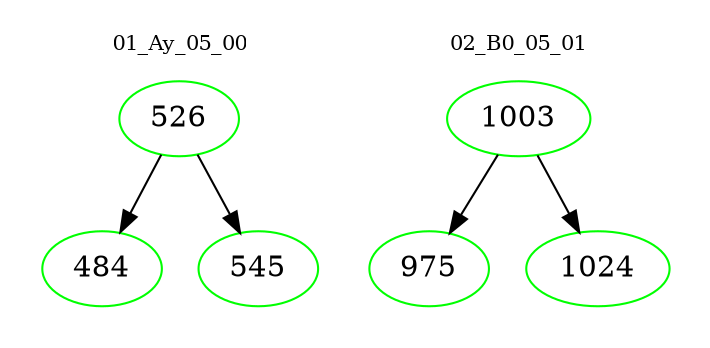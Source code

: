 digraph{
subgraph cluster_0 {
color = white
label = "01_Ay_05_00";
fontsize=10;
T0_526 [label="526", color="green"]
T0_526 -> T0_484 [color="black"]
T0_484 [label="484", color="green"]
T0_526 -> T0_545 [color="black"]
T0_545 [label="545", color="green"]
}
subgraph cluster_1 {
color = white
label = "02_B0_05_01";
fontsize=10;
T1_1003 [label="1003", color="green"]
T1_1003 -> T1_975 [color="black"]
T1_975 [label="975", color="green"]
T1_1003 -> T1_1024 [color="black"]
T1_1024 [label="1024", color="green"]
}
}
